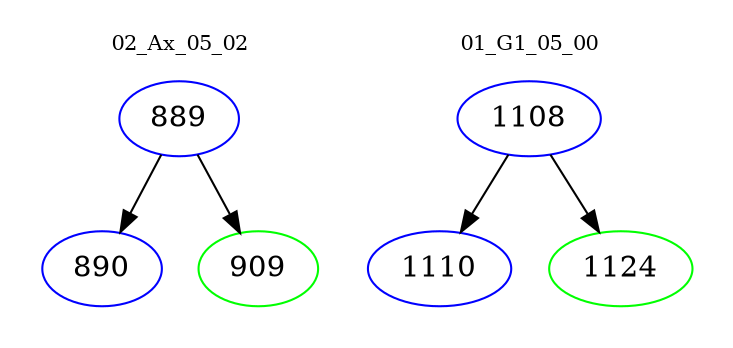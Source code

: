digraph{
subgraph cluster_0 {
color = white
label = "02_Ax_05_02";
fontsize=10;
T0_889 [label="889", color="blue"]
T0_889 -> T0_890 [color="black"]
T0_890 [label="890", color="blue"]
T0_889 -> T0_909 [color="black"]
T0_909 [label="909", color="green"]
}
subgraph cluster_1 {
color = white
label = "01_G1_05_00";
fontsize=10;
T1_1108 [label="1108", color="blue"]
T1_1108 -> T1_1110 [color="black"]
T1_1110 [label="1110", color="blue"]
T1_1108 -> T1_1124 [color="black"]
T1_1124 [label="1124", color="green"]
}
}

